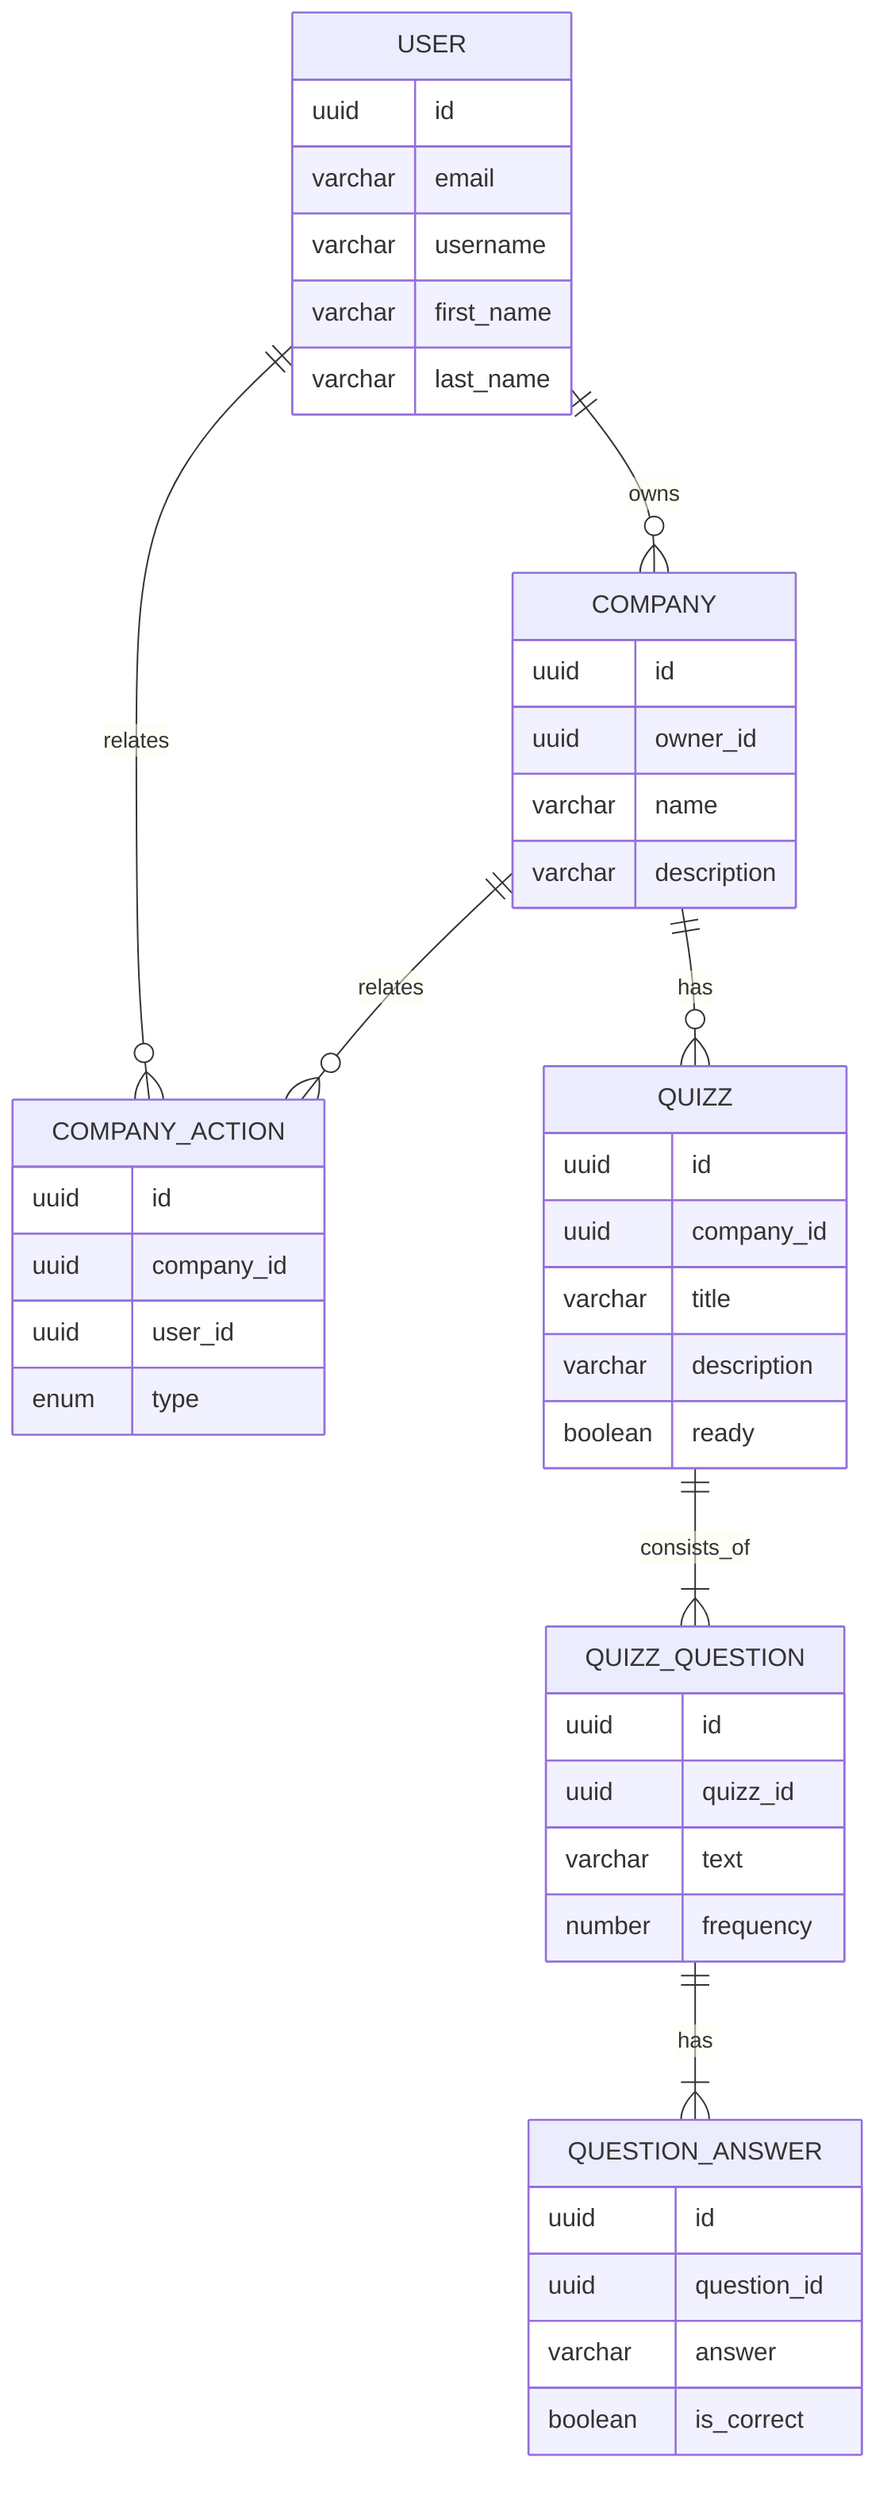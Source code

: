 erDiagram
    USER ||--o{ COMPANY_ACTION: relates
    USER ||--o{ COMPANY: owns
    USER {
        uuid id
        varchar email
        varchar username
        varchar first_name
        varchar last_name
    }

    COMPANY ||--o{ COMPANY_ACTION: relates
    COMPANY ||--o{ QUIZZ: has
    COMPANY {
        uuid id
        uuid owner_id
        varchar name
        varchar description
    }
    COMPANY_ACTION {
        uuid id
        uuid company_id
        uuid user_id
        enum type
    }

    QUIZZ ||--|{ QUIZZ_QUESTION: consists_of
    QUIZZ {
        uuid id
        uuid company_id
        varchar title
        varchar description
        boolean ready
    }


    QUIZZ_QUESTION {
        uuid id
        uuid quizz_id
        varchar text
        number frequency
    }

    QUIZZ_QUESTION ||--|{ QUESTION_ANSWER: has
    QUESTION_ANSWER {
        uuid id
        uuid question_id
        varchar answer
        boolean is_correct
    }